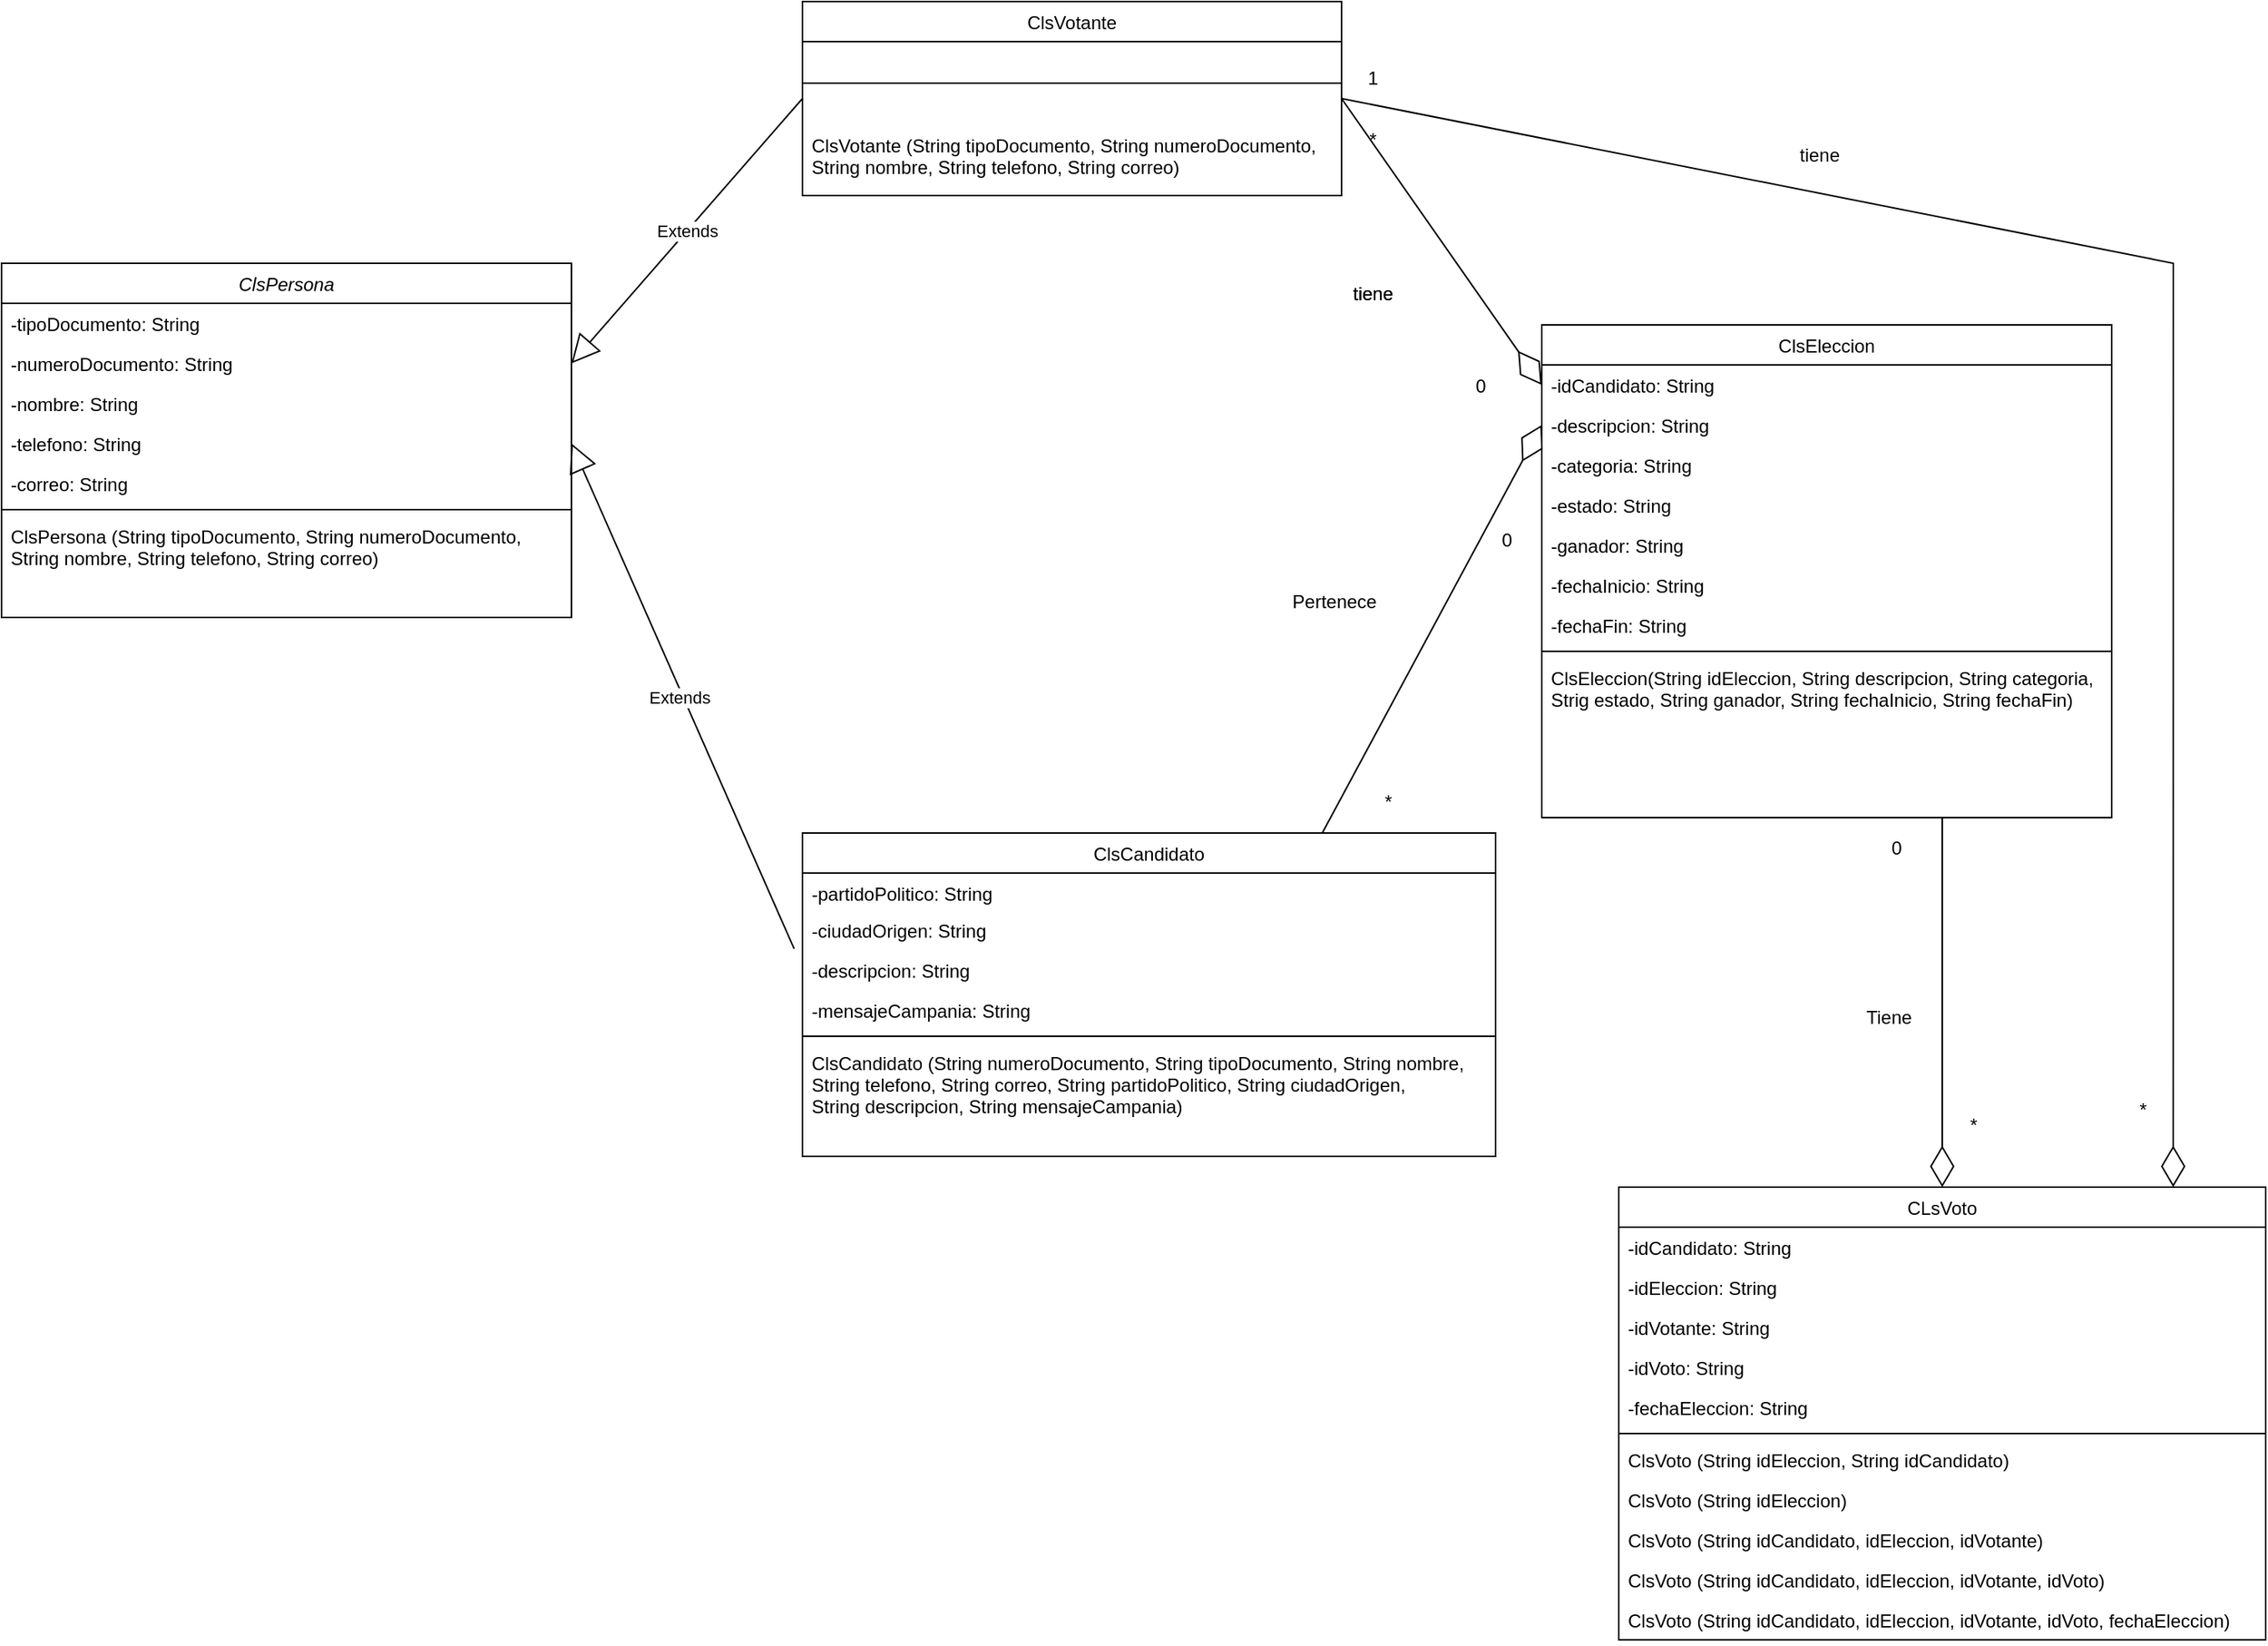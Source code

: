 <mxfile version="19.0.3" type="device"><diagram id="C5RBs43oDa-KdzZeNtuy" name="Page-1"><mxGraphModel dx="2310" dy="916" grid="1" gridSize="10" guides="1" tooltips="1" connect="1" arrows="1" fold="1" page="1" pageScale="1" pageWidth="827" pageHeight="1169" math="0" shadow="0"><root><mxCell id="WIyWlLk6GJQsqaUBKTNV-0"/><mxCell id="WIyWlLk6GJQsqaUBKTNV-1" parent="WIyWlLk6GJQsqaUBKTNV-0"/><mxCell id="zkfFHV4jXpPFQw0GAbJ--0" value="ClsPersona" style="swimlane;fontStyle=2;align=center;verticalAlign=top;childLayout=stackLayout;horizontal=1;startSize=26;horizontalStack=0;resizeParent=1;resizeLast=0;collapsible=1;marginBottom=0;rounded=0;shadow=0;strokeWidth=1;" parent="WIyWlLk6GJQsqaUBKTNV-1" vertex="1"><mxGeometry x="-290" y="180" width="370" height="230" as="geometry"><mxRectangle x="230" y="140" width="160" height="26" as="alternateBounds"/></mxGeometry></mxCell><mxCell id="zkfFHV4jXpPFQw0GAbJ--1" value="-tipoDocumento: String" style="text;align=left;verticalAlign=top;spacingLeft=4;spacingRight=4;overflow=hidden;rotatable=0;points=[[0,0.5],[1,0.5]];portConstraint=eastwest;" parent="zkfFHV4jXpPFQw0GAbJ--0" vertex="1"><mxGeometry y="26" width="370" height="26" as="geometry"/></mxCell><mxCell id="zkfFHV4jXpPFQw0GAbJ--2" value="-numeroDocumento: String" style="text;align=left;verticalAlign=top;spacingLeft=4;spacingRight=4;overflow=hidden;rotatable=0;points=[[0,0.5],[1,0.5]];portConstraint=eastwest;rounded=0;shadow=0;html=0;" parent="zkfFHV4jXpPFQw0GAbJ--0" vertex="1"><mxGeometry y="52" width="370" height="26" as="geometry"/></mxCell><mxCell id="zkfFHV4jXpPFQw0GAbJ--3" value="-nombre: String" style="text;align=left;verticalAlign=top;spacingLeft=4;spacingRight=4;overflow=hidden;rotatable=0;points=[[0,0.5],[1,0.5]];portConstraint=eastwest;rounded=0;shadow=0;html=0;" parent="zkfFHV4jXpPFQw0GAbJ--0" vertex="1"><mxGeometry y="78" width="370" height="26" as="geometry"/></mxCell><mxCell id="Efd3PlRevlYnYYutYBJj-0" value="-telefono: String" style="text;align=left;verticalAlign=top;spacingLeft=4;spacingRight=4;overflow=hidden;rotatable=0;points=[[0,0.5],[1,0.5]];portConstraint=eastwest;rounded=0;shadow=0;html=0;" parent="zkfFHV4jXpPFQw0GAbJ--0" vertex="1"><mxGeometry y="104" width="370" height="26" as="geometry"/></mxCell><mxCell id="Efd3PlRevlYnYYutYBJj-1" value="-correo: String" style="text;align=left;verticalAlign=top;spacingLeft=4;spacingRight=4;overflow=hidden;rotatable=0;points=[[0,0.5],[1,0.5]];portConstraint=eastwest;rounded=0;shadow=0;html=0;" parent="zkfFHV4jXpPFQw0GAbJ--0" vertex="1"><mxGeometry y="130" width="370" height="26" as="geometry"/></mxCell><mxCell id="zkfFHV4jXpPFQw0GAbJ--4" value="" style="line;html=1;strokeWidth=1;align=left;verticalAlign=middle;spacingTop=-1;spacingLeft=3;spacingRight=3;rotatable=0;labelPosition=right;points=[];portConstraint=eastwest;" parent="zkfFHV4jXpPFQw0GAbJ--0" vertex="1"><mxGeometry y="156" width="370" height="8" as="geometry"/></mxCell><mxCell id="SF3VwPhp3mcTww2NNS1z-17" value="ClsPersona (String tipoDocumento, String numeroDocumento, &#10;String nombre, String telefono, String correo)" style="text;align=left;verticalAlign=top;spacingLeft=4;spacingRight=4;overflow=hidden;rotatable=0;points=[[0,0.5],[1,0.5]];portConstraint=eastwest;rounded=0;shadow=0;html=0;" vertex="1" parent="zkfFHV4jXpPFQw0GAbJ--0"><mxGeometry y="164" width="370" height="46" as="geometry"/></mxCell><mxCell id="zkfFHV4jXpPFQw0GAbJ--6" value="ClsCandidato" style="swimlane;fontStyle=0;align=center;verticalAlign=top;childLayout=stackLayout;horizontal=1;startSize=26;horizontalStack=0;resizeParent=1;resizeLast=0;collapsible=1;marginBottom=0;rounded=0;shadow=0;strokeWidth=1;" parent="WIyWlLk6GJQsqaUBKTNV-1" vertex="1"><mxGeometry x="230" y="550" width="450" height="210" as="geometry"><mxRectangle x="130" y="380" width="160" height="26" as="alternateBounds"/></mxGeometry></mxCell><mxCell id="zkfFHV4jXpPFQw0GAbJ--8" value="-partidoPolitico: String" style="text;align=left;verticalAlign=top;spacingLeft=4;spacingRight=4;overflow=hidden;rotatable=0;points=[[0,0.5],[1,0.5]];portConstraint=eastwest;rounded=0;shadow=0;html=0;" parent="zkfFHV4jXpPFQw0GAbJ--6" vertex="1"><mxGeometry y="26" width="450" height="24" as="geometry"/></mxCell><mxCell id="Efd3PlRevlYnYYutYBJj-2" value="-ciudadOrigen: String" style="text;align=left;verticalAlign=top;spacingLeft=4;spacingRight=4;overflow=hidden;rotatable=0;points=[[0,0.5],[1,0.5]];portConstraint=eastwest;rounded=0;shadow=0;html=0;" parent="zkfFHV4jXpPFQw0GAbJ--6" vertex="1"><mxGeometry y="50" width="450" height="26" as="geometry"/></mxCell><mxCell id="Efd3PlRevlYnYYutYBJj-3" value="-descripcion: String" style="text;align=left;verticalAlign=top;spacingLeft=4;spacingRight=4;overflow=hidden;rotatable=0;points=[[0,0.5],[1,0.5]];portConstraint=eastwest;rounded=0;shadow=0;html=0;" parent="zkfFHV4jXpPFQw0GAbJ--6" vertex="1"><mxGeometry y="76" width="450" height="26" as="geometry"/></mxCell><mxCell id="Efd3PlRevlYnYYutYBJj-4" value="-mensajeCampania: String" style="text;align=left;verticalAlign=top;spacingLeft=4;spacingRight=4;overflow=hidden;rotatable=0;points=[[0,0.5],[1,0.5]];portConstraint=eastwest;rounded=0;shadow=0;html=0;" parent="zkfFHV4jXpPFQw0GAbJ--6" vertex="1"><mxGeometry y="102" width="450" height="26" as="geometry"/></mxCell><mxCell id="zkfFHV4jXpPFQw0GAbJ--9" value="" style="line;html=1;strokeWidth=1;align=left;verticalAlign=middle;spacingTop=-1;spacingLeft=3;spacingRight=3;rotatable=0;labelPosition=right;points=[];portConstraint=eastwest;" parent="zkfFHV4jXpPFQw0GAbJ--6" vertex="1"><mxGeometry y="128" width="450" height="8" as="geometry"/></mxCell><mxCell id="SF3VwPhp3mcTww2NNS1z-8" value="ClsCandidato (String numeroDocumento, String tipoDocumento, String nombre, &#10;String telefono, String correo, String partidoPolitico, String ciudadOrigen, &#10;String descripcion, String mensajeCampania)" style="text;align=left;verticalAlign=top;spacingLeft=4;spacingRight=4;overflow=hidden;rotatable=0;points=[[0,0.5],[1,0.5]];portConstraint=eastwest;rounded=0;shadow=0;html=0;" vertex="1" parent="zkfFHV4jXpPFQw0GAbJ--6"><mxGeometry y="136" width="450" height="64" as="geometry"/></mxCell><mxCell id="zkfFHV4jXpPFQw0GAbJ--13" value="ClsEleccion" style="swimlane;fontStyle=0;align=center;verticalAlign=top;childLayout=stackLayout;horizontal=1;startSize=26;horizontalStack=0;resizeParent=1;resizeLast=0;collapsible=1;marginBottom=0;rounded=0;shadow=0;strokeWidth=1;" parent="WIyWlLk6GJQsqaUBKTNV-1" vertex="1"><mxGeometry x="710" y="220" width="370" height="320" as="geometry"><mxRectangle x="340" y="380" width="170" height="26" as="alternateBounds"/></mxGeometry></mxCell><mxCell id="zkfFHV4jXpPFQw0GAbJ--14" value="-idCandidato: String" style="text;align=left;verticalAlign=top;spacingLeft=4;spacingRight=4;overflow=hidden;rotatable=0;points=[[0,0.5],[1,0.5]];portConstraint=eastwest;" parent="zkfFHV4jXpPFQw0GAbJ--13" vertex="1"><mxGeometry y="26" width="370" height="26" as="geometry"/></mxCell><mxCell id="Efd3PlRevlYnYYutYBJj-6" value="-descripcion: String" style="text;align=left;verticalAlign=top;spacingLeft=4;spacingRight=4;overflow=hidden;rotatable=0;points=[[0,0.5],[1,0.5]];portConstraint=eastwest;" parent="zkfFHV4jXpPFQw0GAbJ--13" vertex="1"><mxGeometry y="52" width="370" height="26" as="geometry"/></mxCell><mxCell id="SF3VwPhp3mcTww2NNS1z-24" value="-categoria: String" style="text;align=left;verticalAlign=top;spacingLeft=4;spacingRight=4;overflow=hidden;rotatable=0;points=[[0,0.5],[1,0.5]];portConstraint=eastwest;" vertex="1" parent="zkfFHV4jXpPFQw0GAbJ--13"><mxGeometry y="78" width="370" height="26" as="geometry"/></mxCell><mxCell id="SF3VwPhp3mcTww2NNS1z-25" value="-estado: String" style="text;align=left;verticalAlign=top;spacingLeft=4;spacingRight=4;overflow=hidden;rotatable=0;points=[[0,0.5],[1,0.5]];portConstraint=eastwest;" vertex="1" parent="zkfFHV4jXpPFQw0GAbJ--13"><mxGeometry y="104" width="370" height="26" as="geometry"/></mxCell><mxCell id="SF3VwPhp3mcTww2NNS1z-26" value="-ganador: String" style="text;align=left;verticalAlign=top;spacingLeft=4;spacingRight=4;overflow=hidden;rotatable=0;points=[[0,0.5],[1,0.5]];portConstraint=eastwest;" vertex="1" parent="zkfFHV4jXpPFQw0GAbJ--13"><mxGeometry y="130" width="370" height="26" as="geometry"/></mxCell><mxCell id="SF3VwPhp3mcTww2NNS1z-27" value="-fechaInicio: String" style="text;align=left;verticalAlign=top;spacingLeft=4;spacingRight=4;overflow=hidden;rotatable=0;points=[[0,0.5],[1,0.5]];portConstraint=eastwest;" vertex="1" parent="zkfFHV4jXpPFQw0GAbJ--13"><mxGeometry y="156" width="370" height="26" as="geometry"/></mxCell><mxCell id="SF3VwPhp3mcTww2NNS1z-28" value="-fechaFin: String" style="text;align=left;verticalAlign=top;spacingLeft=4;spacingRight=4;overflow=hidden;rotatable=0;points=[[0,0.5],[1,0.5]];portConstraint=eastwest;" vertex="1" parent="zkfFHV4jXpPFQw0GAbJ--13"><mxGeometry y="182" width="370" height="26" as="geometry"/></mxCell><mxCell id="zkfFHV4jXpPFQw0GAbJ--15" value="" style="line;html=1;strokeWidth=1;align=left;verticalAlign=middle;spacingTop=-1;spacingLeft=3;spacingRight=3;rotatable=0;labelPosition=right;points=[];portConstraint=eastwest;" parent="zkfFHV4jXpPFQw0GAbJ--13" vertex="1"><mxGeometry y="208" width="370" height="8" as="geometry"/></mxCell><mxCell id="SF3VwPhp3mcTww2NNS1z-29" value="ClsEleccion(String idEleccion, String descripcion, String categoria,&#10;Strig estado, String ganador, String fechaInicio, String fechaFin)" style="text;align=left;verticalAlign=top;spacingLeft=4;spacingRight=4;overflow=hidden;rotatable=0;points=[[0,0.5],[1,0.5]];portConstraint=eastwest;" vertex="1" parent="zkfFHV4jXpPFQw0GAbJ--13"><mxGeometry y="216" width="370" height="74" as="geometry"/></mxCell><mxCell id="zkfFHV4jXpPFQw0GAbJ--17" value="ClsVotante" style="swimlane;fontStyle=0;align=center;verticalAlign=top;childLayout=stackLayout;horizontal=1;startSize=26;horizontalStack=0;resizeParent=1;resizeLast=0;collapsible=1;marginBottom=0;rounded=0;shadow=0;strokeWidth=1;" parent="WIyWlLk6GJQsqaUBKTNV-1" vertex="1"><mxGeometry x="230" y="10" width="350" height="126" as="geometry"><mxRectangle x="550" y="140" width="160" height="26" as="alternateBounds"/></mxGeometry></mxCell><mxCell id="zkfFHV4jXpPFQw0GAbJ--23" value="" style="line;html=1;strokeWidth=1;align=left;verticalAlign=middle;spacingTop=-1;spacingLeft=3;spacingRight=3;rotatable=0;labelPosition=right;points=[];portConstraint=eastwest;" parent="zkfFHV4jXpPFQw0GAbJ--17" vertex="1"><mxGeometry y="26" width="350" height="54" as="geometry"/></mxCell><mxCell id="SF3VwPhp3mcTww2NNS1z-23" value="ClsVotante (String tipoDocumento, String numeroDocumento, &#10;String nombre, String telefono, String correo)" style="text;align=left;verticalAlign=top;spacingLeft=4;spacingRight=4;overflow=hidden;rotatable=0;points=[[0,0.5],[1,0.5]];portConstraint=eastwest;rounded=0;shadow=0;html=0;" vertex="1" parent="zkfFHV4jXpPFQw0GAbJ--17"><mxGeometry y="80" width="350" height="46" as="geometry"/></mxCell><mxCell id="Efd3PlRevlYnYYutYBJj-8" value="" style="endArrow=diamondThin;endFill=0;endSize=24;html=1;rounded=0;exitX=1;exitY=0.5;exitDx=0;exitDy=0;entryX=0;entryY=0.5;entryDx=0;entryDy=0;" parent="WIyWlLk6GJQsqaUBKTNV-1" source="zkfFHV4jXpPFQw0GAbJ--17" target="zkfFHV4jXpPFQw0GAbJ--14" edge="1"><mxGeometry width="160" relative="1" as="geometry"><mxPoint x="330" y="330" as="sourcePoint"/><mxPoint x="680" y="296" as="targetPoint"/></mxGeometry></mxCell><mxCell id="Efd3PlRevlYnYYutYBJj-9" value="" style="endArrow=diamondThin;endFill=0;endSize=24;html=1;rounded=0;exitX=0.75;exitY=0;exitDx=0;exitDy=0;entryX=0;entryY=0.5;entryDx=0;entryDy=0;" parent="WIyWlLk6GJQsqaUBKTNV-1" source="zkfFHV4jXpPFQw0GAbJ--6" target="Efd3PlRevlYnYYutYBJj-6" edge="1"><mxGeometry width="160" relative="1" as="geometry"><mxPoint x="510" y="185" as="sourcePoint"/><mxPoint x="680" y="310" as="targetPoint"/></mxGeometry></mxCell><mxCell id="Efd3PlRevlYnYYutYBJj-10" value="Extends" style="endArrow=block;endSize=16;endFill=0;html=1;rounded=0;entryX=1;entryY=0.5;entryDx=0;entryDy=0;exitX=0;exitY=0.5;exitDx=0;exitDy=0;" parent="WIyWlLk6GJQsqaUBKTNV-1" source="zkfFHV4jXpPFQw0GAbJ--17" target="zkfFHV4jXpPFQw0GAbJ--2" edge="1"><mxGeometry width="160" relative="1" as="geometry"><mxPoint x="330" y="330" as="sourcePoint"/><mxPoint x="490" y="330" as="targetPoint"/></mxGeometry></mxCell><mxCell id="Efd3PlRevlYnYYutYBJj-11" value="Extends" style="endArrow=block;endSize=16;endFill=0;html=1;rounded=0;entryX=1;entryY=0.5;entryDx=0;entryDy=0;exitX=-0.012;exitY=0.969;exitDx=0;exitDy=0;exitPerimeter=0;" parent="WIyWlLk6GJQsqaUBKTNV-1" source="Efd3PlRevlYnYYutYBJj-2" target="Efd3PlRevlYnYYutYBJj-0" edge="1"><mxGeometry x="0.002" y="2" width="160" relative="1" as="geometry"><mxPoint x="350" y="185" as="sourcePoint"/><mxPoint x="210" y="235" as="targetPoint"/><mxPoint as="offset"/></mxGeometry></mxCell><mxCell id="Efd3PlRevlYnYYutYBJj-12" value="tiene" style="text;html=1;align=center;verticalAlign=middle;resizable=0;points=[];autosize=1;strokeColor=none;fillColor=none;" parent="WIyWlLk6GJQsqaUBKTNV-1" vertex="1"><mxGeometry x="580" y="190" width="40" height="20" as="geometry"/></mxCell><mxCell id="Efd3PlRevlYnYYutYBJj-13" value="0&lt;br&gt;" style="text;html=1;align=center;verticalAlign=middle;resizable=0;points=[];autosize=1;strokeColor=none;fillColor=none;" parent="WIyWlLk6GJQsqaUBKTNV-1" vertex="1"><mxGeometry x="660" y="250" width="20" height="20" as="geometry"/></mxCell><mxCell id="Efd3PlRevlYnYYutYBJj-14" value="1" style="text;html=1;align=center;verticalAlign=middle;resizable=0;points=[];autosize=1;strokeColor=none;fillColor=none;" parent="WIyWlLk6GJQsqaUBKTNV-1" vertex="1"><mxGeometry x="590" y="50" width="20" height="20" as="geometry"/></mxCell><mxCell id="Efd3PlRevlYnYYutYBJj-15" value="*" style="text;html=1;align=center;verticalAlign=middle;resizable=0;points=[];autosize=1;strokeColor=none;fillColor=none;" parent="WIyWlLk6GJQsqaUBKTNV-1" vertex="1"><mxGeometry x="590" y="90" width="20" height="20" as="geometry"/></mxCell><mxCell id="Efd3PlRevlYnYYutYBJj-16" value="tiene" style="text;html=1;align=center;verticalAlign=middle;resizable=0;points=[];autosize=1;strokeColor=none;fillColor=none;" parent="WIyWlLk6GJQsqaUBKTNV-1" vertex="1"><mxGeometry x="580" y="190" width="40" height="20" as="geometry"/></mxCell><mxCell id="Efd3PlRevlYnYYutYBJj-17" value="0&lt;br&gt;" style="text;html=1;align=center;verticalAlign=middle;resizable=0;points=[];autosize=1;strokeColor=none;fillColor=none;" parent="WIyWlLk6GJQsqaUBKTNV-1" vertex="1"><mxGeometry x="677" y="350" width="20" height="20" as="geometry"/></mxCell><mxCell id="Efd3PlRevlYnYYutYBJj-18" value="*" style="text;html=1;align=center;verticalAlign=middle;resizable=0;points=[];autosize=1;strokeColor=none;fillColor=none;" parent="WIyWlLk6GJQsqaUBKTNV-1" vertex="1"><mxGeometry x="980" y="730" width="20" height="20" as="geometry"/></mxCell><mxCell id="Efd3PlRevlYnYYutYBJj-19" value="Pertenece" style="text;html=1;align=center;verticalAlign=middle;resizable=0;points=[];autosize=1;strokeColor=none;fillColor=none;" parent="WIyWlLk6GJQsqaUBKTNV-1" vertex="1"><mxGeometry x="540" y="390" width="70" height="20" as="geometry"/></mxCell><mxCell id="adj3UidrQ0cQNp3nOU9o-0" value="CLsVoto" style="swimlane;fontStyle=0;align=center;verticalAlign=top;childLayout=stackLayout;horizontal=1;startSize=26;horizontalStack=0;resizeParent=1;resizeLast=0;collapsible=1;marginBottom=0;rounded=0;shadow=0;strokeWidth=1;" parent="WIyWlLk6GJQsqaUBKTNV-1" vertex="1"><mxGeometry x="760" y="780" width="420" height="294" as="geometry"><mxRectangle x="340" y="380" width="170" height="26" as="alternateBounds"/></mxGeometry></mxCell><mxCell id="adj3UidrQ0cQNp3nOU9o-1" value="-idCandidato: String" style="text;align=left;verticalAlign=top;spacingLeft=4;spacingRight=4;overflow=hidden;rotatable=0;points=[[0,0.5],[1,0.5]];portConstraint=eastwest;" parent="adj3UidrQ0cQNp3nOU9o-0" vertex="1"><mxGeometry y="26" width="420" height="26" as="geometry"/></mxCell><mxCell id="adj3UidrQ0cQNp3nOU9o-2" value="-idEleccion: String" style="text;align=left;verticalAlign=top;spacingLeft=4;spacingRight=4;overflow=hidden;rotatable=0;points=[[0,0.5],[1,0.5]];portConstraint=eastwest;" parent="adj3UidrQ0cQNp3nOU9o-0" vertex="1"><mxGeometry y="52" width="420" height="26" as="geometry"/></mxCell><mxCell id="SF3VwPhp3mcTww2NNS1z-0" value="-idVotante: String" style="text;align=left;verticalAlign=top;spacingLeft=4;spacingRight=4;overflow=hidden;rotatable=0;points=[[0,0.5],[1,0.5]];portConstraint=eastwest;" vertex="1" parent="adj3UidrQ0cQNp3nOU9o-0"><mxGeometry y="78" width="420" height="26" as="geometry"/></mxCell><mxCell id="SF3VwPhp3mcTww2NNS1z-1" value="-idVoto: String" style="text;align=left;verticalAlign=top;spacingLeft=4;spacingRight=4;overflow=hidden;rotatable=0;points=[[0,0.5],[1,0.5]];portConstraint=eastwest;" vertex="1" parent="adj3UidrQ0cQNp3nOU9o-0"><mxGeometry y="104" width="420" height="26" as="geometry"/></mxCell><mxCell id="SF3VwPhp3mcTww2NNS1z-2" value="-fechaEleccion: String" style="text;align=left;verticalAlign=top;spacingLeft=4;spacingRight=4;overflow=hidden;rotatable=0;points=[[0,0.5],[1,0.5]];portConstraint=eastwest;" vertex="1" parent="adj3UidrQ0cQNp3nOU9o-0"><mxGeometry y="130" width="420" height="26" as="geometry"/></mxCell><mxCell id="adj3UidrQ0cQNp3nOU9o-3" value="" style="line;html=1;strokeWidth=1;align=left;verticalAlign=middle;spacingTop=-1;spacingLeft=3;spacingRight=3;rotatable=0;labelPosition=right;points=[];portConstraint=eastwest;" parent="adj3UidrQ0cQNp3nOU9o-0" vertex="1"><mxGeometry y="156" width="420" height="8" as="geometry"/></mxCell><mxCell id="SF3VwPhp3mcTww2NNS1z-3" value="ClsVoto (String idEleccion, String idCandidato)" style="text;align=left;verticalAlign=top;spacingLeft=4;spacingRight=4;overflow=hidden;rotatable=0;points=[[0,0.5],[1,0.5]];portConstraint=eastwest;" vertex="1" parent="adj3UidrQ0cQNp3nOU9o-0"><mxGeometry y="164" width="420" height="26" as="geometry"/></mxCell><mxCell id="SF3VwPhp3mcTww2NNS1z-4" value="ClsVoto (String idEleccion)" style="text;align=left;verticalAlign=top;spacingLeft=4;spacingRight=4;overflow=hidden;rotatable=0;points=[[0,0.5],[1,0.5]];portConstraint=eastwest;" vertex="1" parent="adj3UidrQ0cQNp3nOU9o-0"><mxGeometry y="190" width="420" height="26" as="geometry"/></mxCell><mxCell id="SF3VwPhp3mcTww2NNS1z-5" value="ClsVoto (String idCandidato, idEleccion, idVotante)" style="text;align=left;verticalAlign=top;spacingLeft=4;spacingRight=4;overflow=hidden;rotatable=0;points=[[0,0.5],[1,0.5]];portConstraint=eastwest;" vertex="1" parent="adj3UidrQ0cQNp3nOU9o-0"><mxGeometry y="216" width="420" height="26" as="geometry"/></mxCell><mxCell id="SF3VwPhp3mcTww2NNS1z-6" value="ClsVoto (String idCandidato, idEleccion, idVotante, idVoto)" style="text;align=left;verticalAlign=top;spacingLeft=4;spacingRight=4;overflow=hidden;rotatable=0;points=[[0,0.5],[1,0.5]];portConstraint=eastwest;" vertex="1" parent="adj3UidrQ0cQNp3nOU9o-0"><mxGeometry y="242" width="420" height="26" as="geometry"/></mxCell><mxCell id="SF3VwPhp3mcTww2NNS1z-7" value="ClsVoto (String idCandidato, idEleccion, idVotante, idVoto, fechaEleccion)" style="text;align=left;verticalAlign=top;spacingLeft=4;spacingRight=4;overflow=hidden;rotatable=0;points=[[0,0.5],[1,0.5]];portConstraint=eastwest;" vertex="1" parent="adj3UidrQ0cQNp3nOU9o-0"><mxGeometry y="268" width="420" height="26" as="geometry"/></mxCell><mxCell id="SF3VwPhp3mcTww2NNS1z-10" value="" style="endArrow=diamondThin;endFill=0;endSize=24;html=1;rounded=0;entryX=0.5;entryY=0;entryDx=0;entryDy=0;" edge="1" parent="WIyWlLk6GJQsqaUBKTNV-1" target="adj3UidrQ0cQNp3nOU9o-0"><mxGeometry width="160" relative="1" as="geometry"><mxPoint x="970" y="540" as="sourcePoint"/><mxPoint x="700" y="325" as="targetPoint"/></mxGeometry></mxCell><mxCell id="SF3VwPhp3mcTww2NNS1z-11" value="Tiene" style="text;html=1;align=center;verticalAlign=middle;resizable=0;points=[];autosize=1;strokeColor=none;fillColor=none;" vertex="1" parent="WIyWlLk6GJQsqaUBKTNV-1"><mxGeometry x="910" y="660" width="50" height="20" as="geometry"/></mxCell><mxCell id="SF3VwPhp3mcTww2NNS1z-12" value="0&lt;br&gt;" style="text;html=1;align=center;verticalAlign=middle;resizable=0;points=[];autosize=1;strokeColor=none;fillColor=none;" vertex="1" parent="WIyWlLk6GJQsqaUBKTNV-1"><mxGeometry x="930" y="550" width="20" height="20" as="geometry"/></mxCell><mxCell id="SF3VwPhp3mcTww2NNS1z-13" value="*" style="text;html=1;align=center;verticalAlign=middle;resizable=0;points=[];autosize=1;strokeColor=none;fillColor=none;" vertex="1" parent="WIyWlLk6GJQsqaUBKTNV-1"><mxGeometry x="600" y="520" width="20" height="20" as="geometry"/></mxCell><mxCell id="SF3VwPhp3mcTww2NNS1z-14" value="" style="endArrow=diamondThin;endFill=0;endSize=24;html=1;rounded=0;exitX=1;exitY=0.5;exitDx=0;exitDy=0;entryX=0.857;entryY=0;entryDx=0;entryDy=0;entryPerimeter=0;" edge="1" parent="WIyWlLk6GJQsqaUBKTNV-1" source="zkfFHV4jXpPFQw0GAbJ--17" target="adj3UidrQ0cQNp3nOU9o-0"><mxGeometry width="160" relative="1" as="geometry"><mxPoint x="970" y="160" as="sourcePoint"/><mxPoint x="1073.5" y="262" as="targetPoint"/><Array as="points"><mxPoint x="1120" y="180"/></Array></mxGeometry></mxCell><mxCell id="SF3VwPhp3mcTww2NNS1z-15" value="tiene" style="text;html=1;align=center;verticalAlign=middle;resizable=0;points=[];autosize=1;strokeColor=none;fillColor=none;" vertex="1" parent="WIyWlLk6GJQsqaUBKTNV-1"><mxGeometry x="870" y="100" width="40" height="20" as="geometry"/></mxCell><mxCell id="SF3VwPhp3mcTww2NNS1z-16" value="*" style="text;html=1;align=center;verticalAlign=middle;resizable=0;points=[];autosize=1;strokeColor=none;fillColor=none;" vertex="1" parent="WIyWlLk6GJQsqaUBKTNV-1"><mxGeometry x="1090" y="720" width="20" height="20" as="geometry"/></mxCell></root></mxGraphModel></diagram></mxfile>